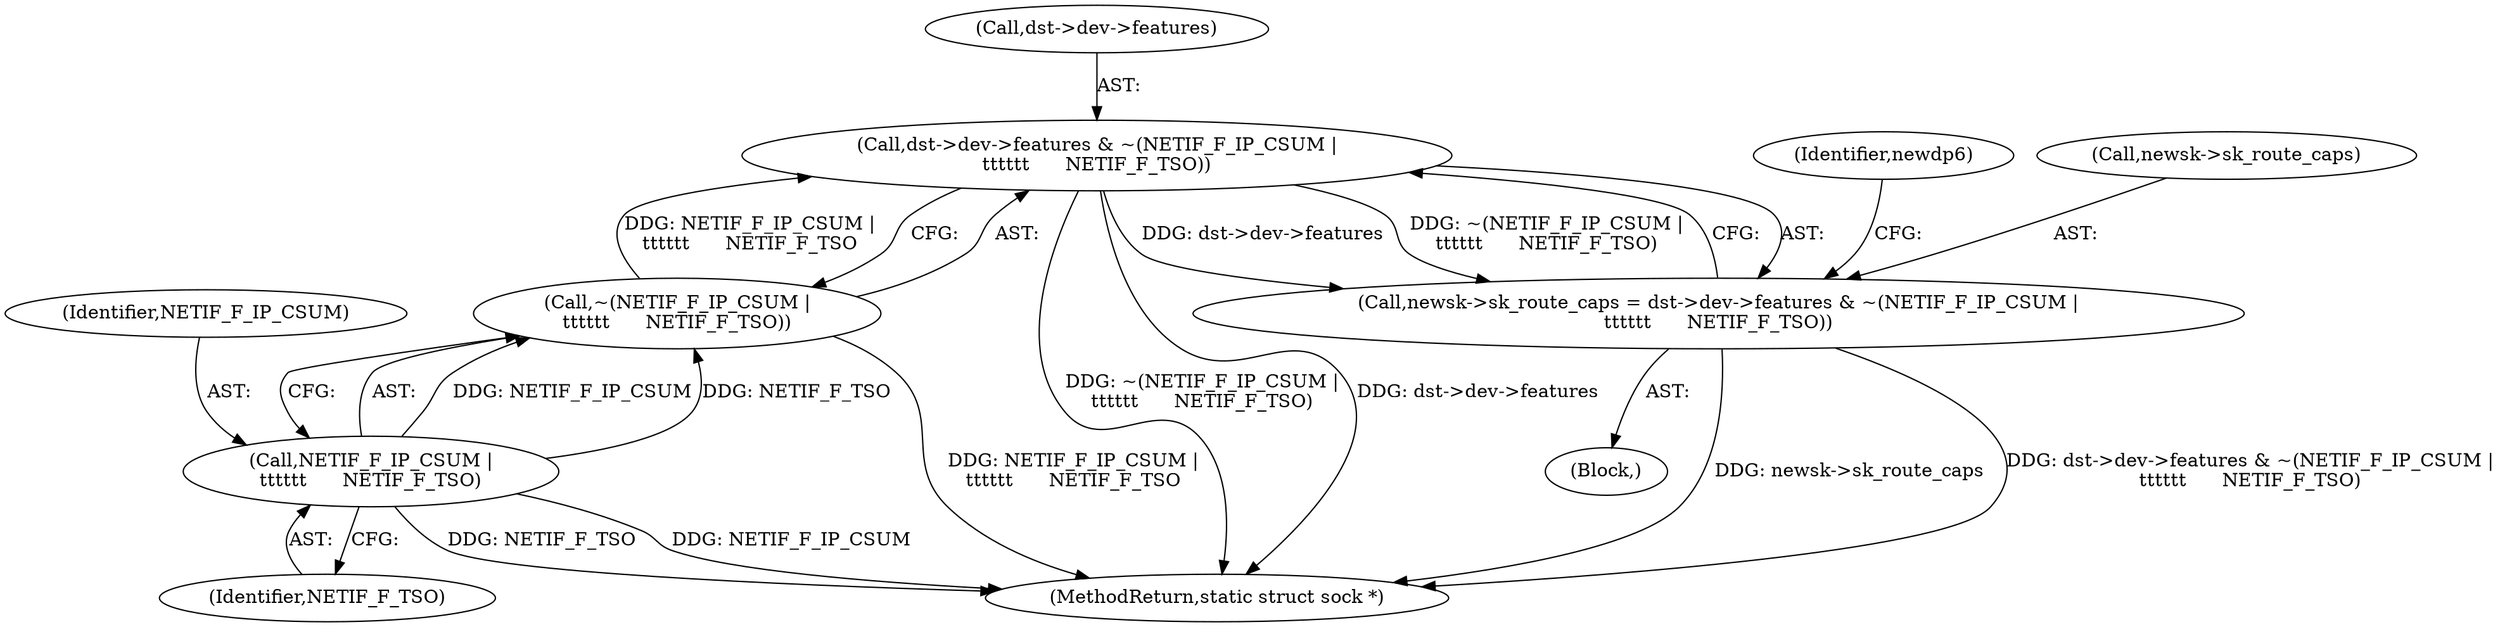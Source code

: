 digraph "0_linux_45f6fad84cc305103b28d73482b344d7f5b76f39_0@pointer" {
"1000272" [label="(Call,dst->dev->features & ~(NETIF_F_IP_CSUM |\n\t\t\t\t\t\t      NETIF_F_TSO))"];
"1000278" [label="(Call,~(NETIF_F_IP_CSUM |\n\t\t\t\t\t\t      NETIF_F_TSO))"];
"1000279" [label="(Call,NETIF_F_IP_CSUM |\n\t\t\t\t\t\t      NETIF_F_TSO)"];
"1000268" [label="(Call,newsk->sk_route_caps = dst->dev->features & ~(NETIF_F_IP_CSUM |\n\t\t\t\t\t\t      NETIF_F_TSO))"];
"1000281" [label="(Identifier,NETIF_F_TSO)"];
"1000283" [label="(Identifier,newdp6)"];
"1000504" [label="(MethodReturn,static struct sock *)"];
"1000268" [label="(Call,newsk->sk_route_caps = dst->dev->features & ~(NETIF_F_IP_CSUM |\n\t\t\t\t\t\t      NETIF_F_TSO))"];
"1000115" [label="(Block,)"];
"1000280" [label="(Identifier,NETIF_F_IP_CSUM)"];
"1000278" [label="(Call,~(NETIF_F_IP_CSUM |\n\t\t\t\t\t\t      NETIF_F_TSO))"];
"1000273" [label="(Call,dst->dev->features)"];
"1000279" [label="(Call,NETIF_F_IP_CSUM |\n\t\t\t\t\t\t      NETIF_F_TSO)"];
"1000269" [label="(Call,newsk->sk_route_caps)"];
"1000272" [label="(Call,dst->dev->features & ~(NETIF_F_IP_CSUM |\n\t\t\t\t\t\t      NETIF_F_TSO))"];
"1000272" -> "1000268"  [label="AST: "];
"1000272" -> "1000278"  [label="CFG: "];
"1000273" -> "1000272"  [label="AST: "];
"1000278" -> "1000272"  [label="AST: "];
"1000268" -> "1000272"  [label="CFG: "];
"1000272" -> "1000504"  [label="DDG: ~(NETIF_F_IP_CSUM |\n\t\t\t\t\t\t      NETIF_F_TSO)"];
"1000272" -> "1000504"  [label="DDG: dst->dev->features"];
"1000272" -> "1000268"  [label="DDG: dst->dev->features"];
"1000272" -> "1000268"  [label="DDG: ~(NETIF_F_IP_CSUM |\n\t\t\t\t\t\t      NETIF_F_TSO)"];
"1000278" -> "1000272"  [label="DDG: NETIF_F_IP_CSUM |\n\t\t\t\t\t\t      NETIF_F_TSO"];
"1000278" -> "1000279"  [label="CFG: "];
"1000279" -> "1000278"  [label="AST: "];
"1000278" -> "1000504"  [label="DDG: NETIF_F_IP_CSUM |\n\t\t\t\t\t\t      NETIF_F_TSO"];
"1000279" -> "1000278"  [label="DDG: NETIF_F_IP_CSUM"];
"1000279" -> "1000278"  [label="DDG: NETIF_F_TSO"];
"1000279" -> "1000281"  [label="CFG: "];
"1000280" -> "1000279"  [label="AST: "];
"1000281" -> "1000279"  [label="AST: "];
"1000279" -> "1000504"  [label="DDG: NETIF_F_IP_CSUM"];
"1000279" -> "1000504"  [label="DDG: NETIF_F_TSO"];
"1000268" -> "1000115"  [label="AST: "];
"1000269" -> "1000268"  [label="AST: "];
"1000283" -> "1000268"  [label="CFG: "];
"1000268" -> "1000504"  [label="DDG: newsk->sk_route_caps"];
"1000268" -> "1000504"  [label="DDG: dst->dev->features & ~(NETIF_F_IP_CSUM |\n\t\t\t\t\t\t      NETIF_F_TSO)"];
}
